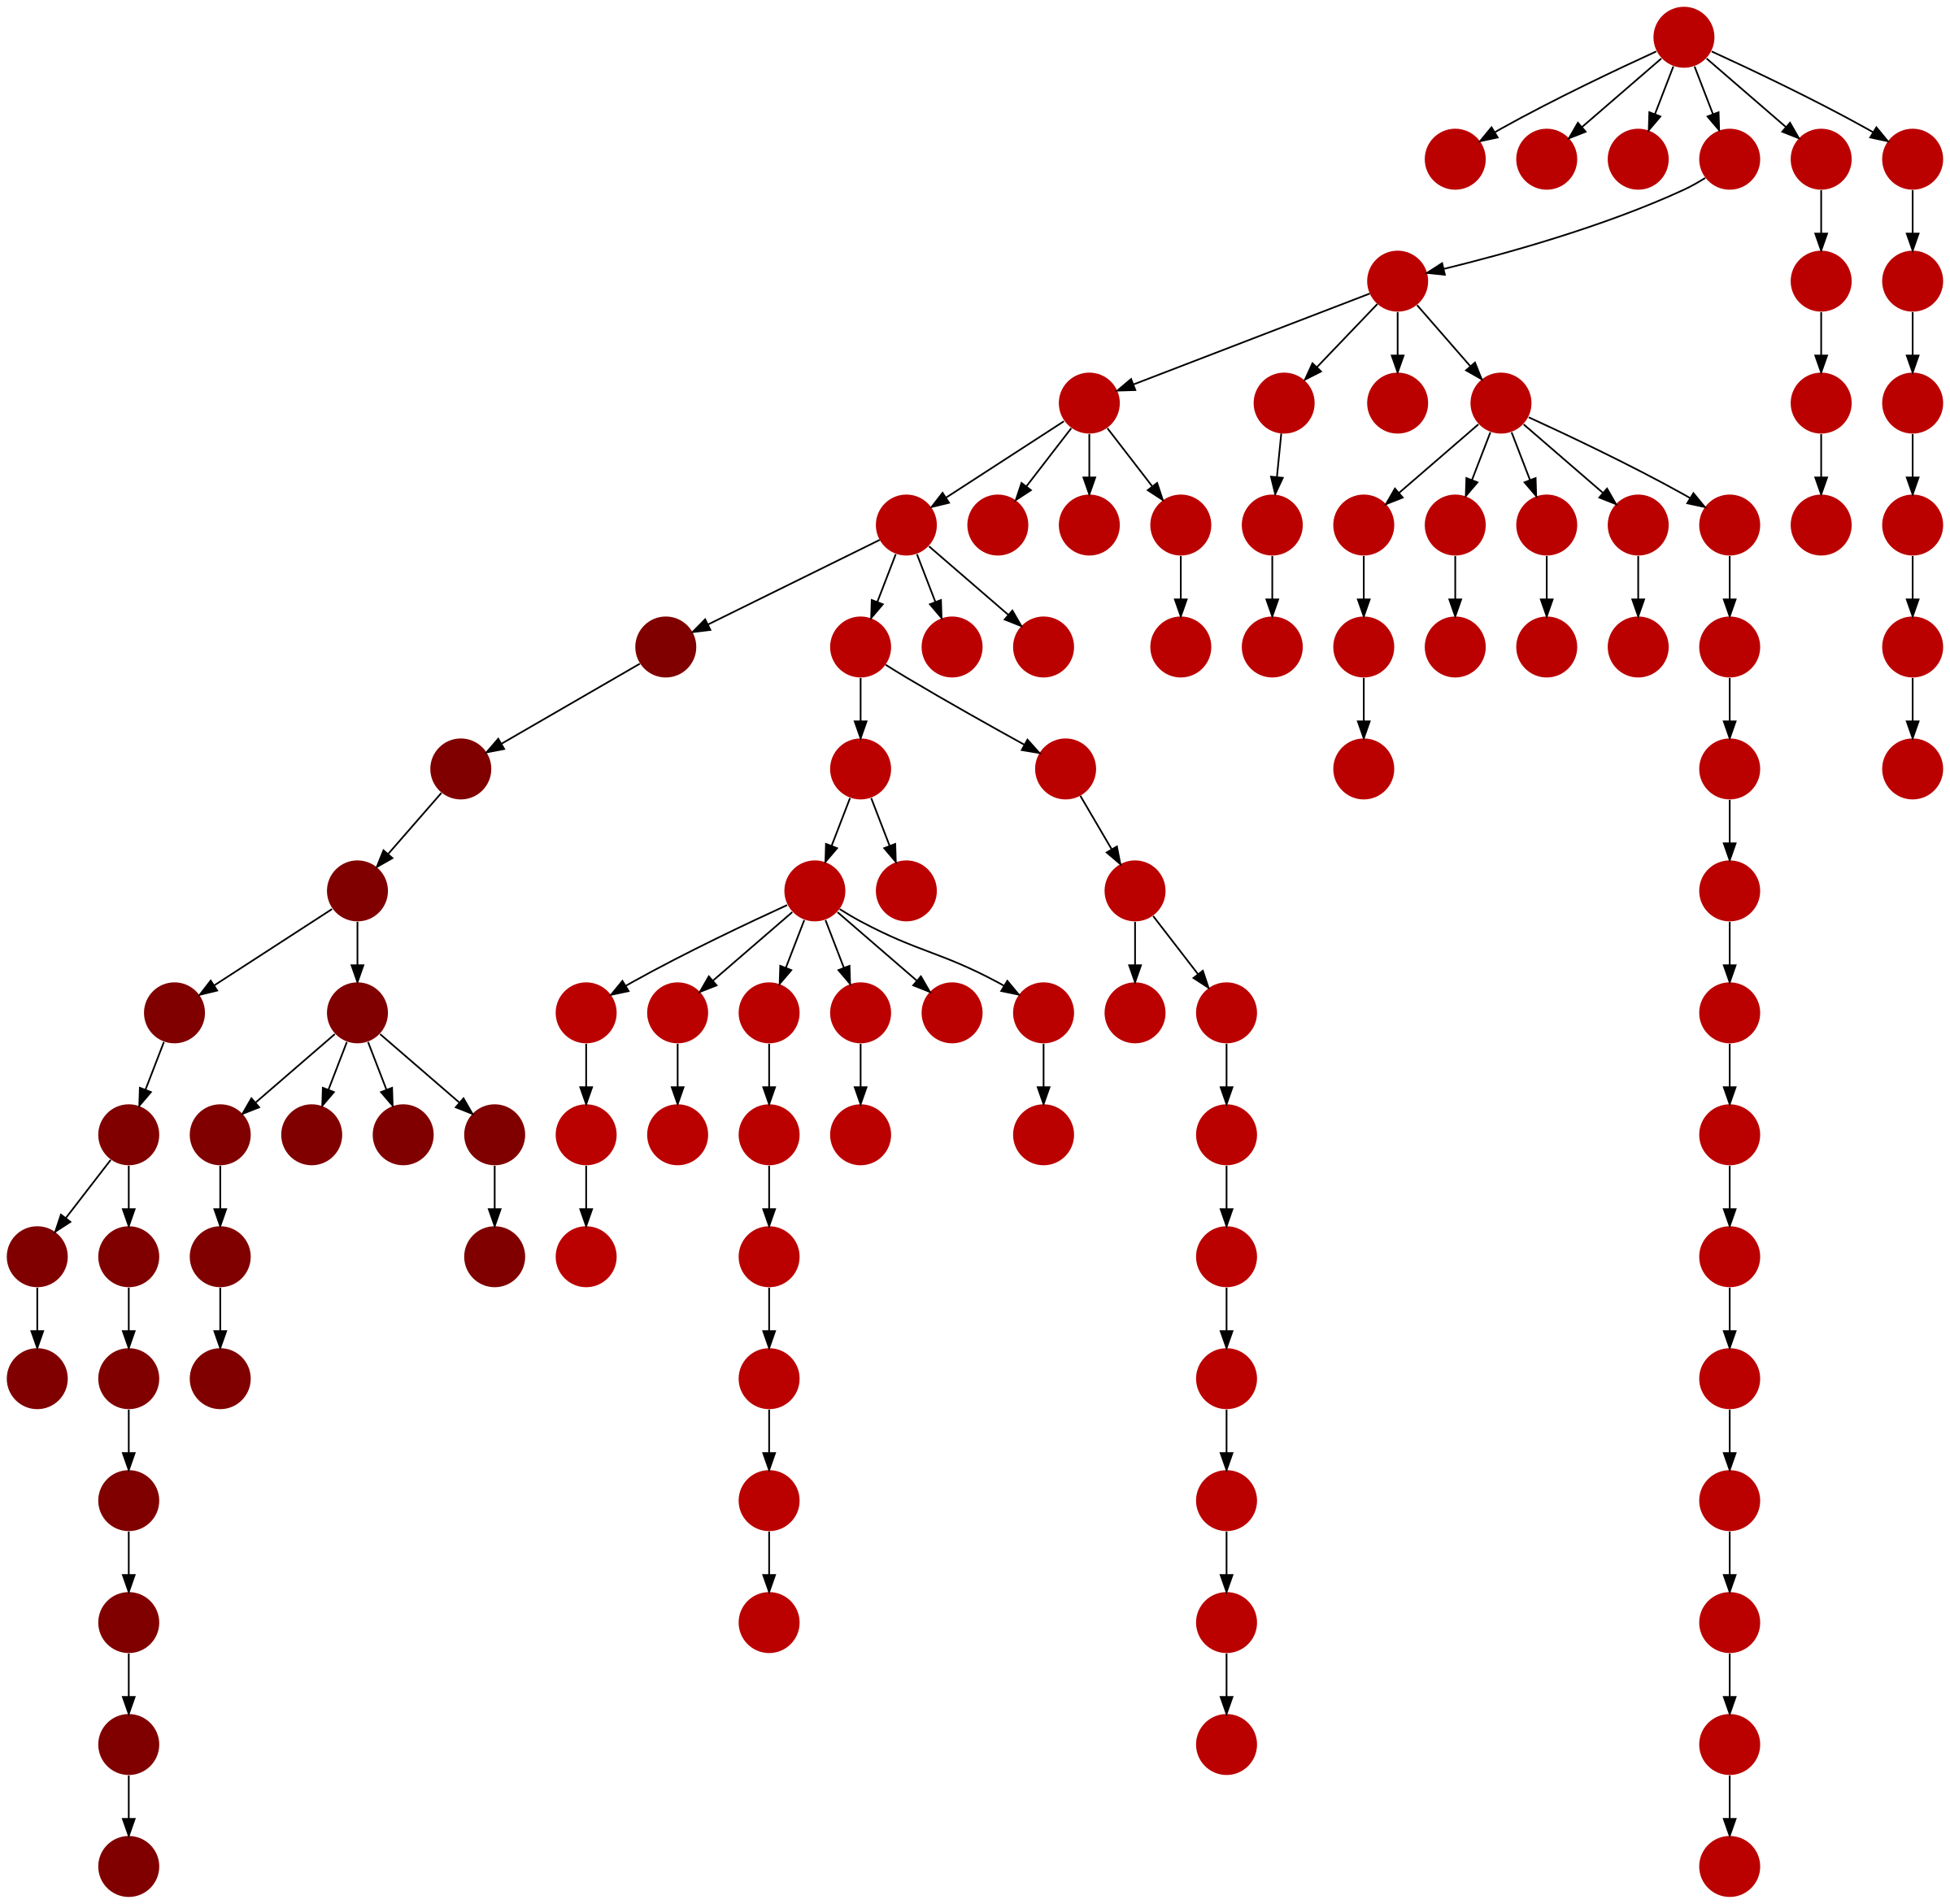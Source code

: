 digraph{
0 [tooltip = "W", penwidth = 0, style = filled, fillcolor = "#bb0000", shape = circle, label = ""]
1 [tooltip = "W", penwidth = 0, style = filled, fillcolor = "#bb0000", shape = circle, label = ""]
2 [tooltip = "W", penwidth = 0, style = filled, fillcolor = "#bb0000", shape = circle, label = ""]
3 [tooltip = "W", penwidth = 0, style = filled, fillcolor = "#bb0000", shape = circle, label = ""]
4 [tooltip = "W", penwidth = 0, style = filled, fillcolor = "#bb0000", shape = circle, label = ""]
5 [tooltip = "W", penwidth = 0, style = filled, fillcolor = "#bb0000", shape = circle, label = ""]
6 [tooltip = "W", penwidth = 0, style = filled, fillcolor = "#bb0000", shape = circle, label = ""]
7 [tooltip = "W", penwidth = 0, style = filled, fillcolor = "#bb0000", shape = circle, label = ""]
8 [tooltip = "W", penwidth = 0, style = filled, fillcolor = "#bb0000", shape = circle, label = ""]
9 [tooltip = "W", penwidth = 0, style = filled, fillcolor = "#bb0000", shape = circle, label = ""]
10 [tooltip = "Y", penwidth = 0, style = filled, fillcolor = "#800000", shape = circle, label = ""]
11 [tooltip = "W", penwidth = 0, style = filled, fillcolor = "#bb0000", shape = circle, label = ""]
12 [tooltip = "Y", penwidth = 0, style = filled, fillcolor = "#800000", shape = circle, label = ""]
13 [tooltip = "Y", penwidth = 0, style = filled, fillcolor = "#800000", shape = circle, label = ""]
14 [tooltip = "W", penwidth = 0, style = filled, fillcolor = "#bb0000", shape = circle, label = ""]
15 [tooltip = "Y", penwidth = 0, style = filled, fillcolor = "#800000", shape = circle, label = ""]
16 [tooltip = "W", penwidth = 0, style = filled, fillcolor = "#bb0000", shape = circle, label = ""]
17 [tooltip = "Y", penwidth = 0, style = filled, fillcolor = "#800000", shape = circle, label = ""]
18 [tooltip = "Y", penwidth = 0, style = filled, fillcolor = "#800000", shape = circle, label = ""]
19 [tooltip = "Y", penwidth = 0, style = filled, fillcolor = "#800000", shape = circle, label = ""]
20 [tooltip = "W", penwidth = 0, style = filled, fillcolor = "#bb0000", shape = circle, label = ""]
21 [tooltip = "W", penwidth = 0, style = filled, fillcolor = "#bb0000", shape = circle, label = ""]
22 [tooltip = "W", penwidth = 0, style = filled, fillcolor = "#bb0000", shape = circle, label = ""]
23 [tooltip = "W", penwidth = 0, style = filled, fillcolor = "#bb0000", shape = circle, label = ""]
24 [tooltip = "W", penwidth = 0, style = filled, fillcolor = "#bb0000", shape = circle, label = ""]
25 [tooltip = "Y", penwidth = 0, style = filled, fillcolor = "#800000", shape = circle, label = ""]
26 [tooltip = "W", penwidth = 0, style = filled, fillcolor = "#bb0000", shape = circle, label = ""]
27 [tooltip = "W", penwidth = 0, style = filled, fillcolor = "#bb0000", shape = circle, label = ""]
28 [tooltip = "Y", penwidth = 0, style = filled, fillcolor = "#800000", shape = circle, label = ""]
29 [tooltip = "Y", penwidth = 0, style = filled, fillcolor = "#800000", shape = circle, label = ""]
30 [tooltip = "Y", penwidth = 0, style = filled, fillcolor = "#800000", shape = circle, label = ""]
31 [tooltip = "W", penwidth = 0, style = filled, fillcolor = "#bb0000", shape = circle, label = ""]
32 [tooltip = "W", penwidth = 0, style = filled, fillcolor = "#bb0000", shape = circle, label = ""]
33 [tooltip = "W", penwidth = 0, style = filled, fillcolor = "#bb0000", shape = circle, label = ""]
34 [tooltip = "Y", penwidth = 0, style = filled, fillcolor = "#800000", shape = circle, label = ""]
35 [tooltip = "Y", penwidth = 0, style = filled, fillcolor = "#800000", shape = circle, label = ""]
36 [tooltip = "W", penwidth = 0, style = filled, fillcolor = "#bb0000", shape = circle, label = ""]
37 [tooltip = "Y", penwidth = 0, style = filled, fillcolor = "#800000", shape = circle, label = ""]
38 [tooltip = "W", penwidth = 0, style = filled, fillcolor = "#bb0000", shape = circle, label = ""]
39 [tooltip = "W", penwidth = 0, style = filled, fillcolor = "#bb0000", shape = circle, label = ""]
40 [tooltip = "Y", penwidth = 0, style = filled, fillcolor = "#800000", shape = circle, label = ""]
41 [tooltip = "W", penwidth = 0, style = filled, fillcolor = "#bb0000", shape = circle, label = ""]
42 [tooltip = "W", penwidth = 0, style = filled, fillcolor = "#bb0000", shape = circle, label = ""]
43 [tooltip = "Y", penwidth = 0, style = filled, fillcolor = "#800000", shape = circle, label = ""]
44 [tooltip = "W", penwidth = 0, style = filled, fillcolor = "#bb0000", shape = circle, label = ""]
45 [tooltip = "W", penwidth = 0, style = filled, fillcolor = "#bb0000", shape = circle, label = ""]
46 [tooltip = "W", penwidth = 0, style = filled, fillcolor = "#bb0000", shape = circle, label = ""]
47 [tooltip = "W", penwidth = 0, style = filled, fillcolor = "#bb0000", shape = circle, label = ""]
48 [tooltip = "W", penwidth = 0, style = filled, fillcolor = "#bb0000", shape = circle, label = ""]
49 [tooltip = "W", penwidth = 0, style = filled, fillcolor = "#bb0000", shape = circle, label = ""]
50 [tooltip = "W", penwidth = 0, style = filled, fillcolor = "#bb0000", shape = circle, label = ""]
51 [tooltip = "W", penwidth = 0, style = filled, fillcolor = "#bb0000", shape = circle, label = ""]
52 [tooltip = "W", penwidth = 0, style = filled, fillcolor = "#bb0000", shape = circle, label = ""]
53 [tooltip = "W", penwidth = 0, style = filled, fillcolor = "#bb0000", shape = circle, label = ""]
54 [tooltip = "Y", penwidth = 0, style = filled, fillcolor = "#800000", shape = circle, label = ""]
55 [tooltip = "Y", penwidth = 0, style = filled, fillcolor = "#800000", shape = circle, label = ""]
56 [tooltip = "W", penwidth = 0, style = filled, fillcolor = "#bb0000", shape = circle, label = ""]
57 [tooltip = "W", penwidth = 0, style = filled, fillcolor = "#bb0000", shape = circle, label = ""]
58 [tooltip = "W", penwidth = 0, style = filled, fillcolor = "#bb0000", shape = circle, label = ""]
59 [tooltip = "W", penwidth = 0, style = filled, fillcolor = "#bb0000", shape = circle, label = ""]
60 [tooltip = "W", penwidth = 0, style = filled, fillcolor = "#bb0000", shape = circle, label = ""]
61 [tooltip = "W", penwidth = 0, style = filled, fillcolor = "#bb0000", shape = circle, label = ""]
62 [tooltip = "W", penwidth = 0, style = filled, fillcolor = "#bb0000", shape = circle, label = ""]
63 [tooltip = "W", penwidth = 0, style = filled, fillcolor = "#bb0000", shape = circle, label = ""]
64 [tooltip = "W", penwidth = 0, style = filled, fillcolor = "#bb0000", shape = circle, label = ""]
65 [tooltip = "W", penwidth = 0, style = filled, fillcolor = "#bb0000", shape = circle, label = ""]
66 [tooltip = "W", penwidth = 0, style = filled, fillcolor = "#bb0000", shape = circle, label = ""]
67 [tooltip = "W", penwidth = 0, style = filled, fillcolor = "#bb0000", shape = circle, label = ""]
68 [tooltip = "W", penwidth = 0, style = filled, fillcolor = "#bb0000", shape = circle, label = ""]
69 [tooltip = "W", penwidth = 0, style = filled, fillcolor = "#bb0000", shape = circle, label = ""]
70 [tooltip = "W", penwidth = 0, style = filled, fillcolor = "#bb0000", shape = circle, label = ""]
71 [tooltip = "W", penwidth = 0, style = filled, fillcolor = "#bb0000", shape = circle, label = ""]
72 [tooltip = "W", penwidth = 0, style = filled, fillcolor = "#bb0000", shape = circle, label = ""]
73 [tooltip = "W", penwidth = 0, style = filled, fillcolor = "#bb0000", shape = circle, label = ""]
74 [tooltip = "W", penwidth = 0, style = filled, fillcolor = "#bb0000", shape = circle, label = ""]
75 [tooltip = "W", penwidth = 0, style = filled, fillcolor = "#bb0000", shape = circle, label = ""]
76 [tooltip = "W", penwidth = 0, style = filled, fillcolor = "#bb0000", shape = circle, label = ""]
77 [tooltip = "W", penwidth = 0, style = filled, fillcolor = "#bb0000", shape = circle, label = ""]
78 [tooltip = "W", penwidth = 0, style = filled, fillcolor = "#bb0000", shape = circle, label = ""]
79 [tooltip = "W", penwidth = 0, style = filled, fillcolor = "#bb0000", shape = circle, label = ""]
80 [tooltip = "W", penwidth = 0, style = filled, fillcolor = "#bb0000", shape = circle, label = ""]
81 [tooltip = "W", penwidth = 0, style = filled, fillcolor = "#bb0000", shape = circle, label = ""]
82 [tooltip = "W", penwidth = 0, style = filled, fillcolor = "#bb0000", shape = circle, label = ""]
83 [tooltip = "W", penwidth = 0, style = filled, fillcolor = "#bb0000", shape = circle, label = ""]
84 [tooltip = "W", penwidth = 0, style = filled, fillcolor = "#bb0000", shape = circle, label = ""]
85 [tooltip = "W", penwidth = 0, style = filled, fillcolor = "#bb0000", shape = circle, label = ""]
86 [tooltip = "W", penwidth = 0, style = filled, fillcolor = "#bb0000", shape = circle, label = ""]
87 [tooltip = "Y", penwidth = 0, style = filled, fillcolor = "#800000", shape = circle, label = ""]
88 [tooltip = "Y", penwidth = 0, style = filled, fillcolor = "#800000", shape = circle, label = ""]
89 [tooltip = "Y", penwidth = 0, style = filled, fillcolor = "#800000", shape = circle, label = ""]
90 [tooltip = "W", penwidth = 0, style = filled, fillcolor = "#bb0000", shape = circle, label = ""]
91 [tooltip = "W", penwidth = 0, style = filled, fillcolor = "#bb0000", shape = circle, label = ""]
92 [tooltip = "W", penwidth = 0, style = filled, fillcolor = "#bb0000", shape = circle, label = ""]
93 [tooltip = "W", penwidth = 0, style = filled, fillcolor = "#bb0000", shape = circle, label = ""]
94 [tooltip = "W", penwidth = 0, style = filled, fillcolor = "#bb0000", shape = circle, label = ""]
95 [tooltip = "W", penwidth = 0, style = filled, fillcolor = "#bb0000", shape = circle, label = ""]
96 [tooltip = "W", penwidth = 0, style = filled, fillcolor = "#bb0000", shape = circle, label = ""]
97 [tooltip = "W", penwidth = 0, style = filled, fillcolor = "#bb0000", shape = circle, label = ""]
98 [tooltip = "W", penwidth = 0, style = filled, fillcolor = "#bb0000", shape = circle, label = ""]
99 [tooltip = "W", penwidth = 0, style = filled, fillcolor = "#bb0000", shape = circle, label = ""]
100 [tooltip = "W", penwidth = 0, style = filled, fillcolor = "#bb0000", shape = circle, label = ""]
82 -> 86
5 -> 44
1 -> 6
32 -> 31
2 -> 5
43 -> 25
74 -> 67
37 -> 35
60 -> 95
76 -> 77
70 -> 96
58 -> 63
0 -> 4
5 -> 11
51 -> 49
0 -> 45
2 -> 32
11 -> 21
37 -> 29
59 -> 61
11 -> 41
15 -> 54
48 -> 47
11 -> 15
11 -> 16
0 -> 14
50 -> 80
70 -> 66
62 -> 57
57 -> 60
31 -> 92
70 -> 100
12 -> 13
52 -> 91
88 -> 87
32 -> 94
19 -> 43
85 -> 83
44 -> 46
26 -> 33
32 -> 52
24 -> 90
37 -> 40
2 -> 7
7 -> 53
13 -> 34
36 -> 51
89 -> 19
80 -> 98
0 -> 81
84 -> 85
45 -> 50
47 -> 36
53 -> 39
66 -> 68
56 -> 20
10 -> 37
32 -> 26
13 -> 88
71 -> 76
27 -> 48
65 -> 64
69 -> 72
64 -> 59
54 -> 10
68 -> 73
23 -> 2
70 -> 69
24 -> 70
87 -> 89
34 -> 30
94 -> 93
79 -> 78
78 -> 75
48 -> 42
32 -> 56
16 -> 27
61 -> 58
55 -> 28
81 -> 84
0 -> 3
16 -> 24
49 -> 8
29 -> 18
2 -> 9
8 -> 1
70 -> 74
10 -> 12
100 -> 99
5 -> 22
33 -> 97
77 -> 79
83 -> 82
18 -> 17
70 -> 71
63 -> 62
37 -> 55
0 -> 23
5 -> 38
93 -> 65
}